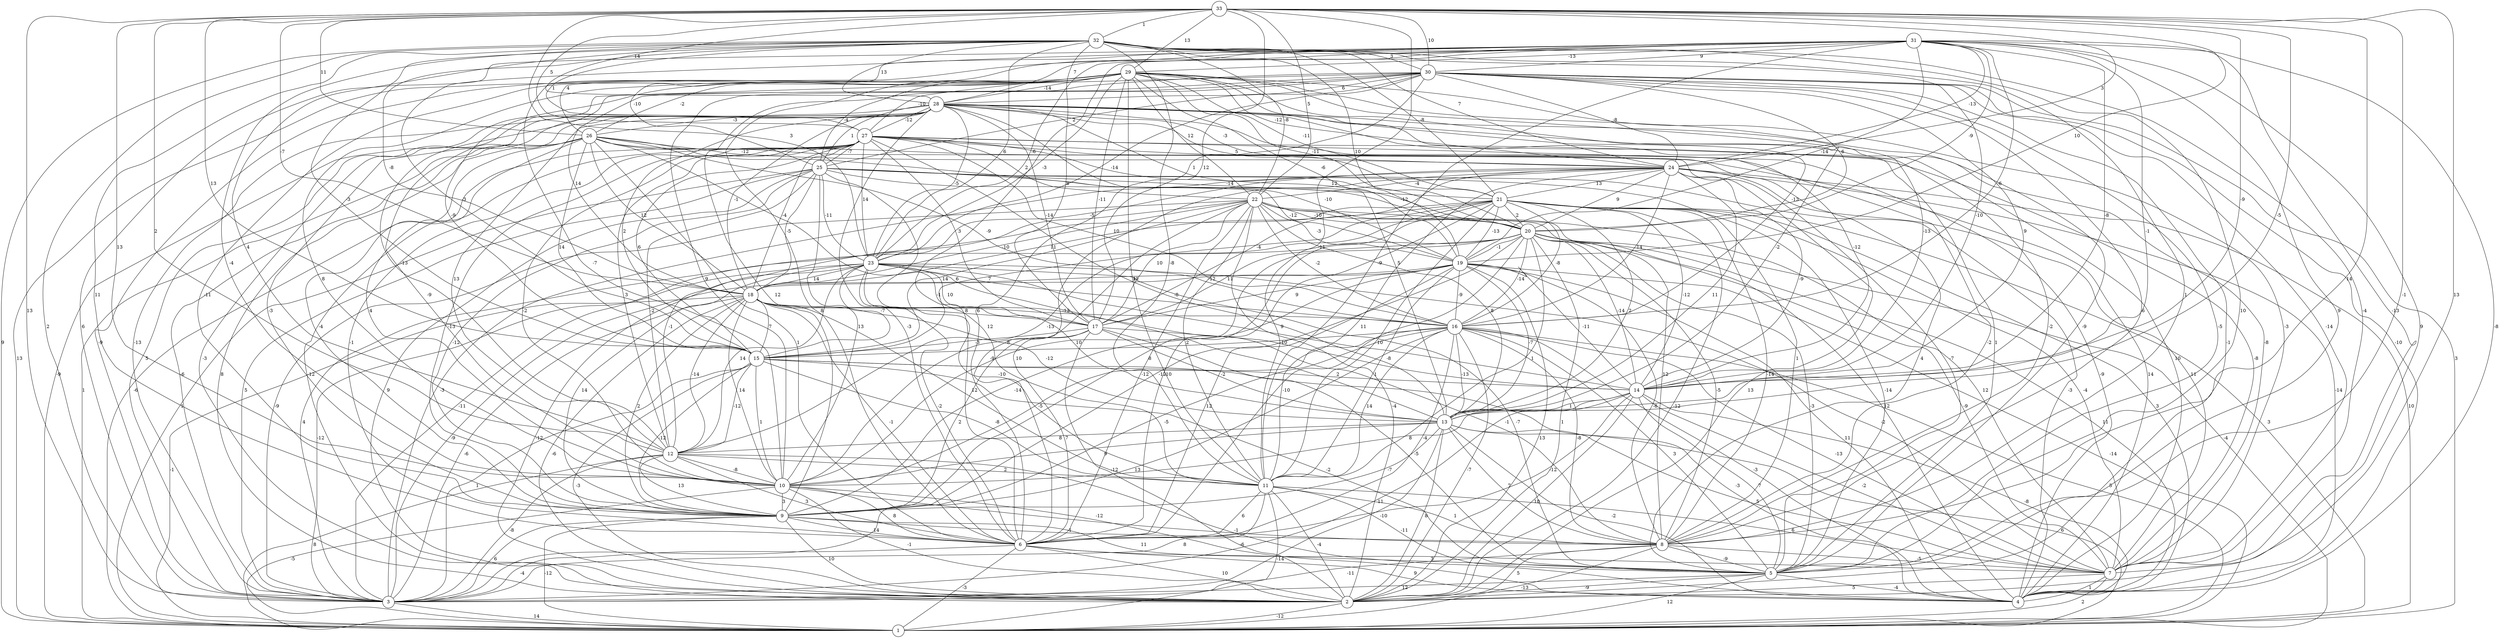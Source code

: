 graph { 
	 fontname="Helvetica,Arial,sans-serif" 
	 node [shape = circle]; 
	 33 -- 3 [label = "13"];
	 33 -- 5 [label = "-1"];
	 33 -- 7 [label = "13"];
	 33 -- 8 [label = "14"];
	 33 -- 10 [label = "13"];
	 33 -- 11 [label = "-11"];
	 33 -- 12 [label = "2"];
	 33 -- 13 [label = "-5"];
	 33 -- 14 [label = "-9"];
	 33 -- 15 [label = "13"];
	 33 -- 17 [label = "12"];
	 33 -- 18 [label = "-7"];
	 33 -- 19 [label = "10"];
	 33 -- 22 [label = "5"];
	 33 -- 23 [label = "3"];
	 33 -- 24 [label = "3"];
	 33 -- 26 [label = "11"];
	 33 -- 27 [label = "5"];
	 33 -- 28 [label = "14"];
	 33 -- 29 [label = "13"];
	 33 -- 30 [label = "10"];
	 33 -- 32 [label = "1"];
	 32 -- 1 [label = "9"];
	 32 -- 3 [label = "2"];
	 32 -- 5 [label = "10"];
	 32 -- 6 [label = "11"];
	 32 -- 7 [label = "-4"];
	 32 -- 8 [label = "1"];
	 32 -- 10 [label = "-4"];
	 32 -- 11 [label = "-8"];
	 32 -- 12 [label = "4"];
	 32 -- 14 [label = "-10"];
	 32 -- 15 [label = "-3"];
	 32 -- 17 [label = "8"];
	 32 -- 18 [label = "-8"];
	 32 -- 19 [label = "10"];
	 32 -- 21 [label = "-8"];
	 32 -- 22 [label = "-8"];
	 32 -- 23 [label = "6"];
	 32 -- 24 [label = "7"];
	 32 -- 27 [label = "1"];
	 32 -- 28 [label = "13"];
	 32 -- 30 [label = "3"];
	 31 -- 2 [label = "9"];
	 31 -- 3 [label = "6"];
	 31 -- 4 [label = "-8"];
	 31 -- 5 [label = "9"];
	 31 -- 6 [label = "-1"];
	 31 -- 7 [label = "-13"];
	 31 -- 10 [label = "-7"];
	 31 -- 11 [label = "-9"];
	 31 -- 13 [label = "-1"];
	 31 -- 14 [label = "-8"];
	 31 -- 15 [label = "-3"];
	 31 -- 16 [label = "-6"];
	 31 -- 19 [label = "-14"];
	 31 -- 20 [label = "-9"];
	 31 -- 23 [label = "-6"];
	 31 -- 24 [label = "-13"];
	 31 -- 25 [label = "-10"];
	 31 -- 26 [label = "4"];
	 31 -- 28 [label = "7"];
	 31 -- 29 [label = "-13"];
	 31 -- 30 [label = "9"];
	 30 -- 1 [label = "3"];
	 30 -- 2 [label = "-1"];
	 30 -- 3 [label = "-13"];
	 30 -- 4 [label = "-10"];
	 30 -- 5 [label = "-5"];
	 30 -- 6 [label = "6"];
	 30 -- 7 [label = "-14"];
	 30 -- 8 [label = "6"];
	 30 -- 9 [label = "12"];
	 30 -- 10 [label = "9"];
	 30 -- 12 [label = "-13"];
	 30 -- 14 [label = "9"];
	 30 -- 18 [label = "14"];
	 30 -- 20 [label = "6"];
	 30 -- 23 [label = "-14"];
	 30 -- 24 [label = "-8"];
	 30 -- 25 [label = "2"];
	 30 -- 28 [label = "6"];
	 29 -- 1 [label = "13"];
	 29 -- 3 [label = "-9"];
	 29 -- 5 [label = "-9"];
	 29 -- 6 [label = "8"];
	 29 -- 7 [label = "-3"];
	 29 -- 9 [label = "-11"];
	 29 -- 10 [label = "8"];
	 29 -- 11 [label = "1"];
	 29 -- 13 [label = "-2"];
	 29 -- 14 [label = "-13"];
	 29 -- 15 [label = "-9"];
	 29 -- 16 [label = "-13"];
	 29 -- 17 [label = "-11"];
	 29 -- 19 [label = "-6"];
	 29 -- 20 [label = "-11"];
	 29 -- 21 [label = "-11"];
	 29 -- 22 [label = "12"];
	 29 -- 23 [label = "-3"];
	 29 -- 24 [label = "-12"];
	 29 -- 25 [label = "-4"];
	 29 -- 26 [label = "-2"];
	 29 -- 27 [label = "-10"];
	 29 -- 28 [label = "-14"];
	 28 -- 1 [label = "-9"];
	 28 -- 2 [label = "-3"];
	 28 -- 3 [label = "5"];
	 28 -- 4 [label = "10"];
	 28 -- 5 [label = "1"];
	 28 -- 6 [label = "-3"];
	 28 -- 7 [label = "-8"];
	 28 -- 8 [label = "-2"];
	 28 -- 9 [label = "-3"];
	 28 -- 10 [label = "-9"];
	 28 -- 12 [label = "13"];
	 28 -- 13 [label = "5"];
	 28 -- 14 [label = "-12"];
	 28 -- 15 [label = "2"];
	 28 -- 17 [label = "-14"];
	 28 -- 18 [label = "-1"];
	 28 -- 20 [label = "1"];
	 28 -- 21 [label = "5"];
	 28 -- 23 [label = "-5"];
	 28 -- 24 [label = "-3"];
	 28 -- 25 [label = "1"];
	 28 -- 26 [label = "-3"];
	 28 -- 27 [label = "-12"];
	 27 -- 1 [label = "-6"];
	 27 -- 2 [label = "-12"];
	 27 -- 4 [label = "-9"];
	 27 -- 5 [label = "4"];
	 27 -- 6 [label = "-1"];
	 27 -- 7 [label = "-8"];
	 27 -- 8 [label = "-2"];
	 27 -- 9 [label = "-13"];
	 27 -- 10 [label = "-2"];
	 27 -- 12 [label = "3"];
	 27 -- 13 [label = "10"];
	 27 -- 15 [label = "6"];
	 27 -- 16 [label = "10"];
	 27 -- 17 [label = "3"];
	 27 -- 18 [label = "-4"];
	 27 -- 20 [label = "12"];
	 27 -- 22 [label = "2"];
	 27 -- 23 [label = "14"];
	 27 -- 25 [label = "-7"];
	 26 -- 1 [label = "1"];
	 26 -- 2 [label = "8"];
	 26 -- 3 [label = "-6"];
	 26 -- 4 [label = "14"];
	 26 -- 5 [label = "-7"];
	 26 -- 6 [label = "1"];
	 26 -- 9 [label = "-4"];
	 26 -- 10 [label = "4"];
	 26 -- 13 [label = "6"];
	 26 -- 15 [label = "14"];
	 26 -- 16 [label = "-9"];
	 26 -- 18 [label = "12"];
	 26 -- 19 [label = "-10"];
	 26 -- 24 [label = "-12"];
	 25 -- 1 [label = "1"];
	 25 -- 2 [label = "9"];
	 25 -- 3 [label = "5"];
	 25 -- 4 [label = "-3"];
	 25 -- 8 [label = "1"];
	 25 -- 9 [label = "-12"];
	 25 -- 10 [label = "13"];
	 25 -- 11 [label = "12"];
	 25 -- 12 [label = "-2"];
	 25 -- 18 [label = "-5"];
	 25 -- 19 [label = "-12"];
	 25 -- 20 [label = "-12"];
	 25 -- 21 [label = "-14"];
	 25 -- 23 [label = "-11"];
	 24 -- 1 [label = "10"];
	 24 -- 2 [label = "13"];
	 24 -- 3 [label = "-3"];
	 24 -- 4 [label = "-14"];
	 24 -- 6 [label = "-9"];
	 24 -- 7 [label = "11"];
	 24 -- 11 [label = "11"];
	 24 -- 13 [label = "11"];
	 24 -- 14 [label = "-9"];
	 24 -- 16 [label = "14"];
	 24 -- 17 [label = "-4"];
	 24 -- 20 [label = "9"];
	 24 -- 21 [label = "13"];
	 24 -- 22 [label = "-4"];
	 24 -- 23 [label = "-5"];
	 23 -- 2 [label = "-12"];
	 23 -- 3 [label = "-12"];
	 23 -- 5 [label = "-7"];
	 23 -- 6 [label = "-2"];
	 23 -- 7 [label = "-2"];
	 23 -- 9 [label = "14"];
	 23 -- 11 [label = "-10"];
	 23 -- 12 [label = "14"];
	 23 -- 13 [label = "10"];
	 23 -- 14 [label = "9"];
	 23 -- 15 [label = "-7"];
	 23 -- 16 [label = "-8"];
	 23 -- 17 [label = "10"];
	 23 -- 18 [label = "14"];
	 22 -- 2 [label = "-4"];
	 22 -- 3 [label = "-9"];
	 22 -- 4 [label = "12"];
	 22 -- 6 [label = "-12"];
	 22 -- 7 [label = "12"];
	 22 -- 8 [label = "12"];
	 22 -- 10 [label = "8"];
	 22 -- 11 [label = "2"];
	 22 -- 12 [label = "-1"];
	 22 -- 13 [label = "8"];
	 22 -- 15 [label = "14"];
	 22 -- 16 [label = "-2"];
	 22 -- 17 [label = "10"];
	 22 -- 18 [label = "-10"];
	 22 -- 19 [label = "-3"];
	 22 -- 20 [label = "-10"];
	 21 -- 1 [label = "3"];
	 21 -- 2 [label = "-12"];
	 21 -- 3 [label = "-11"];
	 21 -- 4 [label = "3"];
	 21 -- 5 [label = "-14"];
	 21 -- 6 [label = "-10"];
	 21 -- 7 [label = "-4"];
	 21 -- 8 [label = "-14"];
	 21 -- 9 [label = "8"];
	 21 -- 11 [label = "10"];
	 21 -- 12 [label = "-13"];
	 21 -- 13 [label = "2"];
	 21 -- 14 [label = "-12"];
	 21 -- 15 [label = "7"];
	 21 -- 16 [label = "-8"];
	 21 -- 18 [label = "11"];
	 21 -- 19 [label = "-13"];
	 21 -- 20 [label = "2"];
	 20 -- 1 [label = "-4"];
	 20 -- 2 [label = "1"];
	 20 -- 3 [label = "4"];
	 20 -- 4 [label = "11"];
	 20 -- 5 [label = "-3"];
	 20 -- 6 [label = "-10"];
	 20 -- 7 [label = "-9"];
	 20 -- 8 [label = "-5"];
	 20 -- 9 [label = "-12"];
	 20 -- 10 [label = "10"];
	 20 -- 11 [label = "1"];
	 20 -- 14 [label = "-14"];
	 20 -- 16 [label = "-14"];
	 20 -- 17 [label = "11"];
	 20 -- 19 [label = "-1"];
	 19 -- 1 [label = "-14"];
	 19 -- 2 [label = "13"];
	 19 -- 3 [label = "-9"];
	 19 -- 4 [label = "11"];
	 19 -- 6 [label = "12"];
	 19 -- 8 [label = "-8"];
	 19 -- 9 [label = "-14"];
	 19 -- 11 [label = "1"];
	 19 -- 13 [label = "-7"];
	 19 -- 14 [label = "-11"];
	 19 -- 16 [label = "-9"];
	 19 -- 17 [label = "9"];
	 19 -- 18 [label = "-12"];
	 18 -- 1 [label = "-1"];
	 18 -- 2 [label = "-6"];
	 18 -- 3 [label = "-6"];
	 18 -- 6 [label = "-1"];
	 18 -- 8 [label = "-1"];
	 18 -- 9 [label = "2"];
	 18 -- 10 [label = "14"];
	 18 -- 11 [label = "12"];
	 18 -- 12 [label = "-14"];
	 18 -- 13 [label = "-12"];
	 18 -- 15 [label = "7"];
	 18 -- 16 [label = "-13"];
	 18 -- 17 [label = "8"];
	 17 -- 2 [label = "-12"];
	 17 -- 5 [label = "-5"];
	 17 -- 6 [label = "7"];
	 17 -- 9 [label = "2"];
	 17 -- 13 [label = "-2"];
	 17 -- 14 [label = "-8"];
	 17 -- 15 [label = "-3"];
	 16 -- 1 [label = "5"];
	 16 -- 2 [label = "-7"];
	 16 -- 3 [label = "13"];
	 16 -- 4 [label = "-3"];
	 16 -- 5 [label = "3"];
	 16 -- 6 [label = "-4"];
	 16 -- 7 [label = "-13"];
	 16 -- 8 [label = "-8"];
	 16 -- 9 [label = "-5"];
	 16 -- 10 [label = "-5"];
	 16 -- 11 [label = "14"];
	 16 -- 13 [label = "-13"];
	 16 -- 15 [label = "10"];
	 15 -- 2 [label = "-3"];
	 15 -- 3 [label = "1"];
	 15 -- 4 [label = "-3"];
	 15 -- 5 [label = "-2"];
	 15 -- 9 [label = "-12"];
	 15 -- 10 [label = "1"];
	 15 -- 11 [label = "-8"];
	 15 -- 12 [label = "-12"];
	 15 -- 14 [label = "2"];
	 14 -- 2 [label = "10"];
	 14 -- 3 [label = "11"];
	 14 -- 4 [label = "-8"];
	 14 -- 5 [label = "7"];
	 14 -- 6 [label = "-12"];
	 14 -- 7 [label = "-2"];
	 14 -- 10 [label = "8"];
	 14 -- 13 [label = "1"];
	 13 -- 1 [label = "6"];
	 13 -- 2 [label = "8"];
	 13 -- 3 [label = "-10"];
	 13 -- 4 [label = "-2"];
	 13 -- 7 [label = "5"];
	 13 -- 8 [label = "7"];
	 13 -- 9 [label = "-7"];
	 13 -- 10 [label = "9"];
	 13 -- 12 [label = "8"];
	 12 -- 1 [label = "8"];
	 12 -- 3 [label = "-8"];
	 12 -- 4 [label = "-1"];
	 12 -- 6 [label = "3"];
	 12 -- 9 [label = "13"];
	 12 -- 10 [label = "-8"];
	 12 -- 11 [label = "2"];
	 11 -- 1 [label = "-14"];
	 11 -- 2 [label = "-4"];
	 11 -- 3 [label = "8"];
	 11 -- 5 [label = "-11"];
	 11 -- 6 [label = "6"];
	 11 -- 7 [label = "6"];
	 11 -- 8 [label = "1"];
	 10 -- 1 [label = "-5"];
	 10 -- 2 [label = "-1"];
	 10 -- 4 [label = "-6"];
	 10 -- 6 [label = "8"];
	 10 -- 8 [label = "-12"];
	 10 -- 9 [label = "3"];
	 9 -- 1 [label = "-12"];
	 9 -- 2 [label = "10"];
	 9 -- 3 [label = "6"];
	 9 -- 6 [label = "14"];
	 9 -- 7 [label = "11"];
	 9 -- 8 [label = "-1"];
	 8 -- 1 [label = "-13"];
	 8 -- 2 [label = "5"];
	 8 -- 3 [label = "-11"];
	 8 -- 5 [label = "-9"];
	 8 -- 7 [label = "-5"];
	 7 -- 1 [label = "2"];
	 7 -- 2 [label = "5"];
	 7 -- 4 [label = "1"];
	 6 -- 1 [label = "-3"];
	 6 -- 2 [label = "10"];
	 6 -- 3 [label = "-4"];
	 6 -- 4 [label = "9"];
	 6 -- 5 [label = "3"];
	 5 -- 1 [label = "12"];
	 5 -- 2 [label = "-9"];
	 5 -- 3 [label = "12"];
	 5 -- 4 [label = "-4"];
	 3 -- 1 [label = "14"];
	 2 -- 1 [label = "-12"];
	 1;
	 2;
	 3;
	 4;
	 5;
	 6;
	 7;
	 8;
	 9;
	 10;
	 11;
	 12;
	 13;
	 14;
	 15;
	 16;
	 17;
	 18;
	 19;
	 20;
	 21;
	 22;
	 23;
	 24;
	 25;
	 26;
	 27;
	 28;
	 29;
	 30;
	 31;
	 32;
	 33;
}
